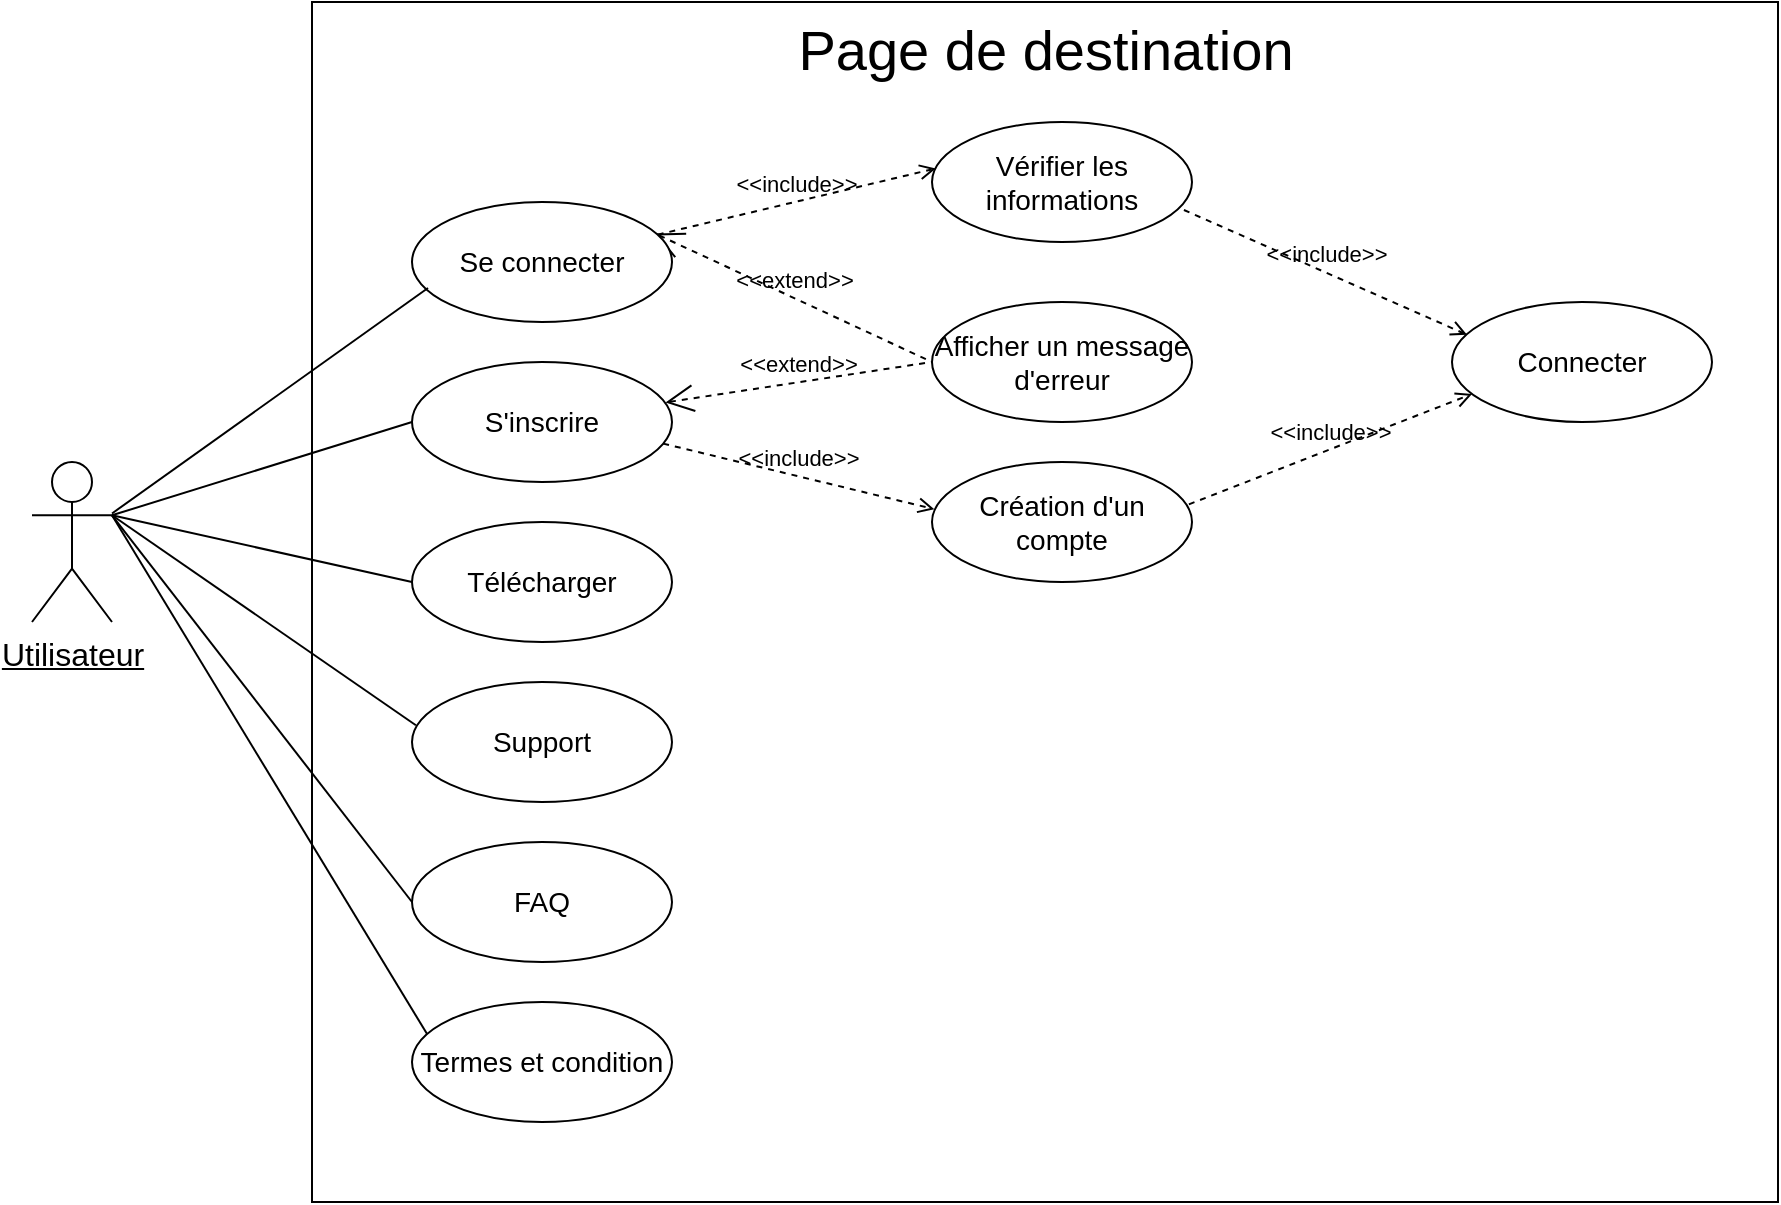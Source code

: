 <mxfile version="14.5.1" type="device" pages="4"><diagram id="nqJh2cpJXGe3XyxaUv_o" name="Landing page"><mxGraphModel dx="2880" dy="1486" grid="0" gridSize="10" guides="1" tooltips="1" connect="1" arrows="1" fold="1" page="0" pageScale="1" pageWidth="827" pageHeight="1169" math="0" shadow="0"><root><mxCell id="KXzxupJOzVm8gbjvEnPW-0"/><mxCell id="KXzxupJOzVm8gbjvEnPW-1" parent="KXzxupJOzVm8gbjvEnPW-0"/><mxCell id="O92QhrTfF8IXVYfGd_5D-0" value="" style="whiteSpace=wrap;html=1;" vertex="1" parent="KXzxupJOzVm8gbjvEnPW-1"><mxGeometry x="150" y="50" width="733" height="600" as="geometry"/></mxCell><mxCell id="O92QhrTfF8IXVYfGd_5D-1" value="&lt;font style=&quot;font-size: 28px&quot;&gt;Page de destination&lt;/font&gt;" style="text;html=1;strokeColor=none;fillColor=none;align=center;verticalAlign=middle;whiteSpace=wrap;rounded=0;" vertex="1" parent="KXzxupJOzVm8gbjvEnPW-1"><mxGeometry x="391.5" y="64" width="250" height="20" as="geometry"/></mxCell><mxCell id="O92QhrTfF8IXVYfGd_5D-2" value="&lt;u style=&quot;font-size: 16px;&quot;&gt;Utilisateur&lt;/u&gt;" style="shape=umlActor;verticalLabelPosition=bottom;verticalAlign=top;html=1;outlineConnect=0;fontSize=16;" vertex="1" parent="KXzxupJOzVm8gbjvEnPW-1"><mxGeometry x="10" y="280" width="40" height="80" as="geometry"/></mxCell><mxCell id="O92QhrTfF8IXVYfGd_5D-3" value="" style="endArrow=none;html=1;entryX=0;entryY=0.5;entryDx=0;entryDy=0;exitX=1;exitY=0.333;exitDx=0;exitDy=0;exitPerimeter=0;" edge="1" parent="KXzxupJOzVm8gbjvEnPW-1" source="O92QhrTfF8IXVYfGd_5D-2" target="O92QhrTfF8IXVYfGd_5D-9"><mxGeometry width="50" height="50" relative="1" as="geometry"><mxPoint x="50" y="310" as="sourcePoint"/><mxPoint x="210" y="300" as="targetPoint"/></mxGeometry></mxCell><mxCell id="O92QhrTfF8IXVYfGd_5D-4" value="&amp;lt;&amp;lt;extend&amp;gt;&amp;gt;" style="edgeStyle=none;html=1;startArrow=open;endArrow=none;startSize=12;verticalAlign=bottom;dashed=1;labelBackgroundColor=none;entryX=0;entryY=0.5;entryDx=0;entryDy=0;exitX=0.935;exitY=0.263;exitDx=0;exitDy=0;exitPerimeter=0;" edge="1" parent="KXzxupJOzVm8gbjvEnPW-1" source="O92QhrTfF8IXVYfGd_5D-8" target="O92QhrTfF8IXVYfGd_5D-11"><mxGeometry width="160" relative="1" as="geometry"><mxPoint x="319" y="193" as="sourcePoint"/><mxPoint x="425" y="155" as="targetPoint"/></mxGeometry></mxCell><mxCell id="O92QhrTfF8IXVYfGd_5D-5" value="&amp;lt;&amp;lt;include&amp;gt;&amp;gt;" style="edgeStyle=none;html=1;endArrow=open;verticalAlign=bottom;dashed=1;labelBackgroundColor=none;entryX=0.015;entryY=0.387;entryDx=0;entryDy=0;entryPerimeter=0;" edge="1" parent="KXzxupJOzVm8gbjvEnPW-1" source="O92QhrTfF8IXVYfGd_5D-8" target="O92QhrTfF8IXVYfGd_5D-12"><mxGeometry width="160" relative="1" as="geometry"><mxPoint x="327.894" y="217.879" as="sourcePoint"/><mxPoint x="439.44" y="233.8" as="targetPoint"/></mxGeometry></mxCell><mxCell id="O92QhrTfF8IXVYfGd_5D-6" value="&amp;lt;&amp;lt;include&amp;gt;&amp;gt;" style="edgeStyle=none;html=1;endArrow=open;verticalAlign=bottom;dashed=1;labelBackgroundColor=none;entryX=0.009;entryY=0.393;entryDx=0;entryDy=0;exitX=0.966;exitY=0.68;exitDx=0;exitDy=0;exitPerimeter=0;entryPerimeter=0;" edge="1" parent="KXzxupJOzVm8gbjvEnPW-1" source="O92QhrTfF8IXVYfGd_5D-9" target="O92QhrTfF8IXVYfGd_5D-10"><mxGeometry width="160" relative="1" as="geometry"><mxPoint x="329" y="295" as="sourcePoint"/><mxPoint x="452.574" y="241.213" as="targetPoint"/></mxGeometry></mxCell><mxCell id="O92QhrTfF8IXVYfGd_5D-7" value="&amp;lt;&amp;lt;extend&amp;gt;&amp;gt;" style="edgeStyle=none;html=1;startArrow=open;endArrow=none;startSize=12;verticalAlign=bottom;dashed=1;labelBackgroundColor=none;exitX=0.975;exitY=0.337;exitDx=0;exitDy=0;exitPerimeter=0;" edge="1" parent="KXzxupJOzVm8gbjvEnPW-1" source="O92QhrTfF8IXVYfGd_5D-9"><mxGeometry width="160" relative="1" as="geometry"><mxPoint x="325.481" y="311.422" as="sourcePoint"/><mxPoint x="460" y="230" as="targetPoint"/></mxGeometry></mxCell><mxCell id="O92QhrTfF8IXVYfGd_5D-8" value="Se connecter" style="ellipse;whiteSpace=wrap;html=1;fontSize=14;" vertex="1" parent="KXzxupJOzVm8gbjvEnPW-1"><mxGeometry x="200" y="150" width="130" height="60" as="geometry"/></mxCell><mxCell id="O92QhrTfF8IXVYfGd_5D-9" value="S'inscrire" style="ellipse;whiteSpace=wrap;html=1;fontSize=14;" vertex="1" parent="KXzxupJOzVm8gbjvEnPW-1"><mxGeometry x="200" y="230" width="130" height="60" as="geometry"/></mxCell><mxCell id="O92QhrTfF8IXVYfGd_5D-10" value="Création d'un compte" style="ellipse;whiteSpace=wrap;html=1;fontSize=14;" vertex="1" parent="KXzxupJOzVm8gbjvEnPW-1"><mxGeometry x="460" y="280" width="130" height="60" as="geometry"/></mxCell><mxCell id="O92QhrTfF8IXVYfGd_5D-11" value="Afficher un message d'erreur" style="ellipse;whiteSpace=wrap;html=1;fontSize=14;" vertex="1" parent="KXzxupJOzVm8gbjvEnPW-1"><mxGeometry x="460" y="200" width="130" height="60" as="geometry"/></mxCell><mxCell id="O92QhrTfF8IXVYfGd_5D-12" value="Vérifier les informations" style="ellipse;whiteSpace=wrap;html=1;fontSize=14;" vertex="1" parent="KXzxupJOzVm8gbjvEnPW-1"><mxGeometry x="460" y="110" width="130" height="60" as="geometry"/></mxCell><mxCell id="O92QhrTfF8IXVYfGd_5D-13" value="Télécharger" style="ellipse;whiteSpace=wrap;html=1;fontSize=14;" vertex="1" parent="KXzxupJOzVm8gbjvEnPW-1"><mxGeometry x="200" y="310" width="130" height="60" as="geometry"/></mxCell><mxCell id="O92QhrTfF8IXVYfGd_5D-14" value="Support" style="ellipse;whiteSpace=wrap;html=1;fontSize=14;" vertex="1" parent="KXzxupJOzVm8gbjvEnPW-1"><mxGeometry x="200" y="390" width="130" height="60" as="geometry"/></mxCell><mxCell id="O92QhrTfF8IXVYfGd_5D-15" value="" style="endArrow=none;html=1;" edge="1" parent="KXzxupJOzVm8gbjvEnPW-1" source="O92QhrTfF8IXVYfGd_5D-2"><mxGeometry width="50" height="50" relative="1" as="geometry"><mxPoint x="150" y="240" as="sourcePoint"/><mxPoint x="208" y="193" as="targetPoint"/></mxGeometry></mxCell><mxCell id="O92QhrTfF8IXVYfGd_5D-16" value="FAQ" style="ellipse;whiteSpace=wrap;html=1;fontSize=14;" vertex="1" parent="KXzxupJOzVm8gbjvEnPW-1"><mxGeometry x="200" y="470" width="130" height="60" as="geometry"/></mxCell><mxCell id="O92QhrTfF8IXVYfGd_5D-17" value="Termes et condition" style="ellipse;whiteSpace=wrap;html=1;fontSize=14;" vertex="1" parent="KXzxupJOzVm8gbjvEnPW-1"><mxGeometry x="200" y="550" width="130" height="60" as="geometry"/></mxCell><mxCell id="O92QhrTfF8IXVYfGd_5D-18" value="" style="endArrow=none;html=1;entryX=0;entryY=0.5;entryDx=0;entryDy=0;exitX=1;exitY=0.333;exitDx=0;exitDy=0;exitPerimeter=0;" edge="1" parent="KXzxupJOzVm8gbjvEnPW-1" source="O92QhrTfF8IXVYfGd_5D-2" target="O92QhrTfF8IXVYfGd_5D-13"><mxGeometry width="50" height="50" relative="1" as="geometry"><mxPoint x="80" y="330" as="sourcePoint"/><mxPoint x="130" y="290" as="targetPoint"/></mxGeometry></mxCell><mxCell id="O92QhrTfF8IXVYfGd_5D-19" value="" style="endArrow=none;html=1;entryX=0.015;entryY=0.36;entryDx=0;entryDy=0;entryPerimeter=0;exitX=1;exitY=0.333;exitDx=0;exitDy=0;exitPerimeter=0;" edge="1" parent="KXzxupJOzVm8gbjvEnPW-1" source="O92QhrTfF8IXVYfGd_5D-2" target="O92QhrTfF8IXVYfGd_5D-14"><mxGeometry width="50" height="50" relative="1" as="geometry"><mxPoint x="60" y="310" as="sourcePoint"/><mxPoint x="140" y="330" as="targetPoint"/></mxGeometry></mxCell><mxCell id="O92QhrTfF8IXVYfGd_5D-20" value="" style="endArrow=none;html=1;entryX=0;entryY=0.5;entryDx=0;entryDy=0;exitX=1;exitY=0.333;exitDx=0;exitDy=0;exitPerimeter=0;" edge="1" parent="KXzxupJOzVm8gbjvEnPW-1" source="O92QhrTfF8IXVYfGd_5D-2" target="O92QhrTfF8IXVYfGd_5D-16"><mxGeometry width="50" height="50" relative="1" as="geometry"><mxPoint x="80" y="430" as="sourcePoint"/><mxPoint x="130" y="380" as="targetPoint"/></mxGeometry></mxCell><mxCell id="O92QhrTfF8IXVYfGd_5D-21" value="" style="endArrow=none;html=1;exitX=0.058;exitY=0.267;exitDx=0;exitDy=0;exitPerimeter=0;entryX=1;entryY=0.333;entryDx=0;entryDy=0;entryPerimeter=0;" edge="1" parent="KXzxupJOzVm8gbjvEnPW-1" source="O92QhrTfF8IXVYfGd_5D-17" target="O92QhrTfF8IXVYfGd_5D-2"><mxGeometry width="50" height="50" relative="1" as="geometry"><mxPoint x="50" y="440" as="sourcePoint"/><mxPoint x="50" y="310" as="targetPoint"/></mxGeometry></mxCell><mxCell id="O92QhrTfF8IXVYfGd_5D-24" value="Connecter" style="ellipse;whiteSpace=wrap;html=1;fontSize=14;" vertex="1" parent="KXzxupJOzVm8gbjvEnPW-1"><mxGeometry x="720" y="200" width="130" height="60" as="geometry"/></mxCell><mxCell id="O92QhrTfF8IXVYfGd_5D-25" value="&amp;lt;&amp;lt;include&amp;gt;&amp;gt;" style="edgeStyle=none;html=1;endArrow=open;verticalAlign=bottom;dashed=1;labelBackgroundColor=none;entryX=0.058;entryY=0.273;entryDx=0;entryDy=0;entryPerimeter=0;exitX=0.969;exitY=0.733;exitDx=0;exitDy=0;exitPerimeter=0;" edge="1" parent="KXzxupJOzVm8gbjvEnPW-1" source="O92QhrTfF8IXVYfGd_5D-12" target="O92QhrTfF8IXVYfGd_5D-24"><mxGeometry width="160" relative="1" as="geometry"><mxPoint x="580" y="150" as="sourcePoint"/><mxPoint x="740" y="150" as="targetPoint"/></mxGeometry></mxCell><mxCell id="O92QhrTfF8IXVYfGd_5D-26" value="&amp;lt;&amp;lt;include&amp;gt;&amp;gt;" style="edgeStyle=none;html=1;endArrow=open;verticalAlign=bottom;dashed=1;labelBackgroundColor=none;entryX=0.077;entryY=0.767;entryDx=0;entryDy=0;entryPerimeter=0;exitX=0.988;exitY=0.353;exitDx=0;exitDy=0;exitPerimeter=0;" edge="1" parent="KXzxupJOzVm8gbjvEnPW-1" source="O92QhrTfF8IXVYfGd_5D-10" target="O92QhrTfF8IXVYfGd_5D-24"><mxGeometry width="160" relative="1" as="geometry"><mxPoint x="590" y="300" as="sourcePoint"/><mxPoint x="750" y="300" as="targetPoint"/></mxGeometry></mxCell></root></mxGraphModel></diagram><diagram id="KTdH3va8ZyqGEfhadLLT" name="Web App"><mxGraphModel dx="3047" dy="867" grid="0" gridSize="10" guides="1" tooltips="1" connect="1" arrows="1" fold="1" page="0" pageScale="1" pageWidth="827" pageHeight="1169" math="0" shadow="0"><root><mxCell id="0"/><mxCell id="1" parent="0"/><mxCell id="lPgDKfAGevNvLrYocdwT-1" value="" style="whiteSpace=wrap;" parent="1" vertex="1"><mxGeometry x="-1271" y="37" width="688" height="618" as="geometry"/></mxCell><mxCell id="lPgDKfAGevNvLrYocdwT-2" value="&lt;font style=&quot;font-size: 28px&quot;&gt;Orticle Web App&lt;/font&gt;" style="text;html=1;strokeColor=none;fillColor=none;align=center;verticalAlign=middle;whiteSpace=wrap;rounded=0;" parent="1" vertex="1"><mxGeometry x="-1034" y="57" width="224" height="20" as="geometry"/></mxCell><mxCell id="lPgDKfAGevNvLrYocdwT-3" value="&lt;u&gt;&lt;font style=&quot;font-size: 14px&quot;&gt;Utilisateur&lt;/font&gt;&lt;/u&gt;" style="shape=umlActor;verticalLabelPosition=bottom;verticalAlign=top;html=1;outlineConnect=0;" parent="1" vertex="1"><mxGeometry x="-1404" y="274" width="40" height="80" as="geometry"/></mxCell><mxCell id="lPgDKfAGevNvLrYocdwT-25" value="Se Connecter" style="ellipse;whiteSpace=wrap;html=1;fontSize=16;" parent="1" vertex="1"><mxGeometry x="-773" y="300" width="130" height="60" as="geometry"/></mxCell><mxCell id="lPgDKfAGevNvLrYocdwT-26" value="&amp;lt;&amp;lt;include&amp;gt;&amp;gt;" style="edgeStyle=none;html=1;endArrow=open;verticalAlign=bottom;dashed=1;labelBackgroundColor=none;entryX=0.062;entryY=0.279;entryDx=0;entryDy=0;entryPerimeter=0;exitX=1;exitY=0.5;exitDx=0;exitDy=0;" parent="1" source="lPgDKfAGevNvLrYocdwT-28" target="lPgDKfAGevNvLrYocdwT-25" edge="1"><mxGeometry width="160" relative="1" as="geometry"><mxPoint x="-1025.03" y="148.98" as="sourcePoint"/><mxPoint x="-871" y="145" as="targetPoint"/></mxGeometry></mxCell><mxCell id="lPgDKfAGevNvLrYocdwT-27" value="&amp;lt;&amp;lt;include&amp;gt;&amp;gt;" style="edgeStyle=none;html=1;endArrow=open;verticalAlign=bottom;dashed=1;labelBackgroundColor=none;exitX=1;exitY=0.5;exitDx=0;exitDy=0;entryX=0.019;entryY=0.372;entryDx=0;entryDy=0;entryPerimeter=0;" parent="1" source="lPgDKfAGevNvLrYocdwT-30" target="lPgDKfAGevNvLrYocdwT-25" edge="1"><mxGeometry width="160" relative="1" as="geometry"><mxPoint x="-1022.56" y="296.18" as="sourcePoint"/><mxPoint x="-776" y="324" as="targetPoint"/></mxGeometry></mxCell><mxCell id="lPgDKfAGevNvLrYocdwT-28" value="Explorer" style="ellipse;whiteSpace=wrap;html=1;" parent="1" vertex="1"><mxGeometry x="-1154" y="115" width="130" height="60" as="geometry"/></mxCell><mxCell id="lPgDKfAGevNvLrYocdwT-29" value="Articles" style="ellipse;whiteSpace=wrap;html=1;fontSize=16;" parent="1" vertex="1"><mxGeometry x="-1154" y="300" width="130" height="60" as="geometry"/></mxCell><mxCell id="lPgDKfAGevNvLrYocdwT-30" value="Orticles" style="ellipse;whiteSpace=wrap;html=1;fontSize=16;" parent="1" vertex="1"><mxGeometry x="-1154" y="210" width="130" height="60" as="geometry"/></mxCell><mxCell id="lPgDKfAGevNvLrYocdwT-34" value="Compte" style="ellipse;whiteSpace=wrap;html=1;fontSize=16;" parent="1" vertex="1"><mxGeometry x="-1154" y="567" width="130" height="60" as="geometry"/></mxCell><mxCell id="lPgDKfAGevNvLrYocdwT-39" value="&amp;lt;&amp;lt;include&amp;gt;&amp;gt;" style="edgeStyle=none;html=1;endArrow=open;verticalAlign=bottom;dashed=1;labelBackgroundColor=none;exitX=1;exitY=0.5;exitDx=0;exitDy=0;" parent="1" source="lPgDKfAGevNvLrYocdwT-29" edge="1"><mxGeometry width="160" relative="1" as="geometry"><mxPoint x="-1014" y="250" as="sourcePoint"/><mxPoint x="-771" y="330" as="targetPoint"/></mxGeometry></mxCell><mxCell id="lPgDKfAGevNvLrYocdwT-40" value="&amp;lt;&amp;lt;include&amp;gt;&amp;gt;" style="edgeStyle=none;html=1;endArrow=open;verticalAlign=bottom;dashed=1;labelBackgroundColor=none;entryX=0.05;entryY=0.732;entryDx=0;entryDy=0;exitX=0.997;exitY=0.369;exitDx=0;exitDy=0;exitPerimeter=0;entryPerimeter=0;" parent="1" source="lPgDKfAGevNvLrYocdwT-42" target="lPgDKfAGevNvLrYocdwT-25" edge="1"><mxGeometry width="160" relative="1" as="geometry"><mxPoint x="-757" y="565" as="sourcePoint"/><mxPoint x="-613.99" y="566.02" as="targetPoint"/></mxGeometry></mxCell><mxCell id="lPgDKfAGevNvLrYocdwT-41" value="Chercher" style="ellipse;whiteSpace=wrap;html=1;fontSize=16;" parent="1" vertex="1"><mxGeometry x="-1154" y="393" width="130" height="60" as="geometry"/></mxCell><mxCell id="lPgDKfAGevNvLrYocdwT-42" value="Catégories" style="ellipse;whiteSpace=wrap;html=1;fontSize=16;" parent="1" vertex="1"><mxGeometry x="-1154" y="478" width="130" height="60" as="geometry"/></mxCell><mxCell id="lPgDKfAGevNvLrYocdwT-43" value="&amp;lt;&amp;lt;include&amp;gt;&amp;gt;" style="edgeStyle=none;html=1;endArrow=open;verticalAlign=bottom;dashed=1;labelBackgroundColor=none;entryX=0.103;entryY=0.839;entryDx=0;entryDy=0;entryPerimeter=0;exitX=1;exitY=0.5;exitDx=0;exitDy=0;" parent="1" source="lPgDKfAGevNvLrYocdwT-34" target="lPgDKfAGevNvLrYocdwT-25" edge="1"><mxGeometry width="160" relative="1" as="geometry"><mxPoint x="-747" y="575" as="sourcePoint"/><mxPoint x="-768" y="365" as="targetPoint"/></mxGeometry></mxCell><mxCell id="lPgDKfAGevNvLrYocdwT-45" value="&amp;lt;&amp;lt;include&amp;gt;&amp;gt;" style="edgeStyle=none;html=1;endArrow=open;verticalAlign=bottom;dashed=1;labelBackgroundColor=none;exitX=1;exitY=0.5;exitDx=0;exitDy=0;entryX=0.017;entryY=0.621;entryDx=0;entryDy=0;entryPerimeter=0;" parent="1" source="lPgDKfAGevNvLrYocdwT-41" target="lPgDKfAGevNvLrYocdwT-25" edge="1"><mxGeometry width="160" relative="1" as="geometry"><mxPoint x="-1012.01" y="403" as="sourcePoint"/><mxPoint x="-777" y="334" as="targetPoint"/><Array as="points"><mxPoint x="-824" y="357"/></Array></mxGeometry></mxCell><mxCell id="lPgDKfAGevNvLrYocdwT-47" value="" style="endArrow=none;html=1;entryX=0;entryY=0.5;entryDx=0;entryDy=0;exitX=1;exitY=0.333;exitDx=0;exitDy=0;exitPerimeter=0;" parent="1" source="lPgDKfAGevNvLrYocdwT-3" target="lPgDKfAGevNvLrYocdwT-28" edge="1"><mxGeometry width="50" height="50" relative="1" as="geometry"><mxPoint x="-1137" y="259" as="sourcePoint"/><mxPoint x="-1087" y="209" as="targetPoint"/></mxGeometry></mxCell><mxCell id="lPgDKfAGevNvLrYocdwT-52" value="" style="endArrow=none;html=1;exitX=1;exitY=0.333;exitDx=0;exitDy=0;exitPerimeter=0;entryX=-0.001;entryY=0.651;entryDx=0;entryDy=0;entryPerimeter=0;" parent="1" source="lPgDKfAGevNvLrYocdwT-3" target="lPgDKfAGevNvLrYocdwT-30" edge="1"><mxGeometry width="50" height="50" relative="1" as="geometry"><mxPoint x="-862" y="362" as="sourcePoint"/><mxPoint x="-812" y="312" as="targetPoint"/></mxGeometry></mxCell><mxCell id="lPgDKfAGevNvLrYocdwT-53" value="" style="endArrow=none;html=1;entryX=0;entryY=0.5;entryDx=0;entryDy=0;" parent="1" target="lPgDKfAGevNvLrYocdwT-29" edge="1"><mxGeometry width="50" height="50" relative="1" as="geometry"><mxPoint x="-1360" y="300" as="sourcePoint"/><mxPoint x="-812" y="312" as="targetPoint"/></mxGeometry></mxCell><mxCell id="lPgDKfAGevNvLrYocdwT-54" value="" style="endArrow=none;html=1;entryX=0;entryY=0.5;entryDx=0;entryDy=0;exitX=1;exitY=0.333;exitDx=0;exitDy=0;exitPerimeter=0;" parent="1" source="lPgDKfAGevNvLrYocdwT-3" target="lPgDKfAGevNvLrYocdwT-41" edge="1"><mxGeometry width="50" height="50" relative="1" as="geometry"><mxPoint x="-1359" y="301" as="sourcePoint"/><mxPoint x="-812" y="312" as="targetPoint"/></mxGeometry></mxCell><mxCell id="lPgDKfAGevNvLrYocdwT-55" value="" style="endArrow=none;html=1;entryX=0.02;entryY=0.357;entryDx=0;entryDy=0;entryPerimeter=0;" parent="1" target="lPgDKfAGevNvLrYocdwT-42" edge="1"><mxGeometry width="50" height="50" relative="1" as="geometry"><mxPoint x="-1363" y="302" as="sourcePoint"/><mxPoint x="-812" y="312" as="targetPoint"/></mxGeometry></mxCell><mxCell id="lPgDKfAGevNvLrYocdwT-56" value="" style="endArrow=none;html=1;entryX=0;entryY=0.5;entryDx=0;entryDy=0;exitX=1;exitY=0.333;exitDx=0;exitDy=0;exitPerimeter=0;" parent="1" source="lPgDKfAGevNvLrYocdwT-3" target="lPgDKfAGevNvLrYocdwT-34" edge="1"><mxGeometry width="50" height="50" relative="1" as="geometry"><mxPoint x="-1360" y="301" as="sourcePoint"/><mxPoint x="-812" y="312" as="targetPoint"/></mxGeometry></mxCell><mxCell id="lPgDKfAGevNvLrYocdwT-57" value="Explorer" style="ellipse;whiteSpace=wrap;html=1;fontSize=16;" parent="1" vertex="1"><mxGeometry x="-1154" y="115" width="130" height="60" as="geometry"/></mxCell></root></mxGraphModel></diagram><diagram id="DKEzesSIahrF2cb7g1Ut" name="Gestion Orticle"><mxGraphModel dx="3047" dy="3267" grid="0" gridSize="10" guides="1" tooltips="1" connect="1" arrows="1" fold="1" page="0" pageScale="1" pageWidth="827" pageHeight="1169" background="#ffffff" math="0" shadow="1"><root><mxCell id="7h-mc7vpnuDA68VKAPnG-0"/><mxCell id="7h-mc7vpnuDA68VKAPnG-1" parent="7h-mc7vpnuDA68VKAPnG-0"/><mxCell id="7h-mc7vpnuDA68VKAPnG-2" value="" style="whiteSpace=wrap;" parent="7h-mc7vpnuDA68VKAPnG-1" vertex="1"><mxGeometry x="-1271" y="37" width="688" height="618" as="geometry"/></mxCell><mxCell id="7h-mc7vpnuDA68VKAPnG-3" value="&lt;font style=&quot;font-size: 28px&quot;&gt;Orticle Web App&lt;/font&gt;" style="text;html=1;strokeColor=none;fillColor=none;align=center;verticalAlign=middle;whiteSpace=wrap;rounded=0;" parent="7h-mc7vpnuDA68VKAPnG-1" vertex="1"><mxGeometry x="-1034" y="57" width="224" height="20" as="geometry"/></mxCell><mxCell id="7h-mc7vpnuDA68VKAPnG-4" value="&lt;u&gt;&lt;font style=&quot;font-size: 14px&quot;&gt;Utilisateur&lt;/font&gt;&lt;/u&gt;" style="shape=umlActor;verticalLabelPosition=bottom;verticalAlign=top;html=1;outlineConnect=0;" parent="7h-mc7vpnuDA68VKAPnG-1" vertex="1"><mxGeometry x="-1404" y="274" width="40" height="80" as="geometry"/></mxCell><mxCell id="7h-mc7vpnuDA68VKAPnG-5" value="Se Connecter" style="ellipse;whiteSpace=wrap;html=1;fontSize=16;" parent="7h-mc7vpnuDA68VKAPnG-1" vertex="1"><mxGeometry x="-773" y="300" width="130" height="60" as="geometry"/></mxCell><mxCell id="7h-mc7vpnuDA68VKAPnG-6" value="&amp;lt;&amp;lt;include&amp;gt;&amp;gt;" style="edgeStyle=none;html=1;endArrow=open;verticalAlign=bottom;dashed=1;labelBackgroundColor=none;entryX=0.062;entryY=0.279;entryDx=0;entryDy=0;entryPerimeter=0;exitX=1;exitY=0.5;exitDx=0;exitDy=0;" parent="7h-mc7vpnuDA68VKAPnG-1" source="7h-mc7vpnuDA68VKAPnG-8" target="7h-mc7vpnuDA68VKAPnG-5" edge="1"><mxGeometry width="160" relative="1" as="geometry"><mxPoint x="-1025.03" y="148.98" as="sourcePoint"/><mxPoint x="-871" y="145" as="targetPoint"/></mxGeometry></mxCell><mxCell id="7h-mc7vpnuDA68VKAPnG-7" value="&amp;lt;&amp;lt;include&amp;gt;&amp;gt;" style="edgeStyle=none;html=1;endArrow=open;verticalAlign=bottom;dashed=1;labelBackgroundColor=none;exitX=1;exitY=0.5;exitDx=0;exitDy=0;entryX=0.019;entryY=0.372;entryDx=0;entryDy=0;entryPerimeter=0;" parent="7h-mc7vpnuDA68VKAPnG-1" source="7h-mc7vpnuDA68VKAPnG-10" target="7h-mc7vpnuDA68VKAPnG-5" edge="1"><mxGeometry width="160" relative="1" as="geometry"><mxPoint x="-1022.56" y="296.18" as="sourcePoint"/><mxPoint x="-776" y="324" as="targetPoint"/></mxGeometry></mxCell><mxCell id="7h-mc7vpnuDA68VKAPnG-8" value="Explorer" style="ellipse;whiteSpace=wrap;html=1;" parent="7h-mc7vpnuDA68VKAPnG-1" vertex="1"><mxGeometry x="-1154" y="115" width="130" height="60" as="geometry"/></mxCell><mxCell id="7h-mc7vpnuDA68VKAPnG-9" value="Articles" style="ellipse;whiteSpace=wrap;html=1;fontSize=16;" parent="7h-mc7vpnuDA68VKAPnG-1" vertex="1"><mxGeometry x="-1154" y="300" width="130" height="60" as="geometry"/></mxCell><mxCell id="7h-mc7vpnuDA68VKAPnG-10" value="Orticles" style="ellipse;whiteSpace=wrap;html=1;fontSize=16;" parent="7h-mc7vpnuDA68VKAPnG-1" vertex="1"><mxGeometry x="-1154" y="210" width="130" height="60" as="geometry"/></mxCell><mxCell id="7h-mc7vpnuDA68VKAPnG-11" value="Compte" style="ellipse;whiteSpace=wrap;html=1;fontSize=16;" parent="7h-mc7vpnuDA68VKAPnG-1" vertex="1"><mxGeometry x="-1154" y="567" width="130" height="60" as="geometry"/></mxCell><mxCell id="7h-mc7vpnuDA68VKAPnG-12" value="&amp;lt;&amp;lt;include&amp;gt;&amp;gt;" style="edgeStyle=none;html=1;endArrow=open;verticalAlign=bottom;dashed=1;labelBackgroundColor=none;exitX=1;exitY=0.5;exitDx=0;exitDy=0;" parent="7h-mc7vpnuDA68VKAPnG-1" source="7h-mc7vpnuDA68VKAPnG-9" edge="1"><mxGeometry width="160" relative="1" as="geometry"><mxPoint x="-1014" y="250" as="sourcePoint"/><mxPoint x="-771" y="330" as="targetPoint"/></mxGeometry></mxCell><mxCell id="7h-mc7vpnuDA68VKAPnG-13" value="&amp;lt;&amp;lt;include&amp;gt;&amp;gt;" style="edgeStyle=none;html=1;endArrow=open;verticalAlign=bottom;dashed=1;labelBackgroundColor=none;entryX=0.05;entryY=0.732;entryDx=0;entryDy=0;exitX=0.997;exitY=0.369;exitDx=0;exitDy=0;exitPerimeter=0;entryPerimeter=0;" parent="7h-mc7vpnuDA68VKAPnG-1" source="7h-mc7vpnuDA68VKAPnG-15" target="7h-mc7vpnuDA68VKAPnG-5" edge="1"><mxGeometry width="160" relative="1" as="geometry"><mxPoint x="-757" y="565" as="sourcePoint"/><mxPoint x="-613.99" y="566.02" as="targetPoint"/></mxGeometry></mxCell><mxCell id="7h-mc7vpnuDA68VKAPnG-14" value="Chercher" style="ellipse;whiteSpace=wrap;html=1;fontSize=16;" parent="7h-mc7vpnuDA68VKAPnG-1" vertex="1"><mxGeometry x="-1154" y="393" width="130" height="60" as="geometry"/></mxCell><mxCell id="7h-mc7vpnuDA68VKAPnG-15" value="Catégories" style="ellipse;whiteSpace=wrap;html=1;fontSize=16;" parent="7h-mc7vpnuDA68VKAPnG-1" vertex="1"><mxGeometry x="-1154" y="478" width="130" height="60" as="geometry"/></mxCell><mxCell id="7h-mc7vpnuDA68VKAPnG-16" value="&amp;lt;&amp;lt;include&amp;gt;&amp;gt;" style="edgeStyle=none;html=1;endArrow=open;verticalAlign=bottom;dashed=1;labelBackgroundColor=none;entryX=0.103;entryY=0.839;entryDx=0;entryDy=0;entryPerimeter=0;exitX=1;exitY=0.5;exitDx=0;exitDy=0;" parent="7h-mc7vpnuDA68VKAPnG-1" source="7h-mc7vpnuDA68VKAPnG-11" target="7h-mc7vpnuDA68VKAPnG-5" edge="1"><mxGeometry width="160" relative="1" as="geometry"><mxPoint x="-747" y="575" as="sourcePoint"/><mxPoint x="-768" y="365" as="targetPoint"/></mxGeometry></mxCell><mxCell id="7h-mc7vpnuDA68VKAPnG-17" value="&amp;lt;&amp;lt;include&amp;gt;&amp;gt;" style="edgeStyle=none;html=1;endArrow=open;verticalAlign=bottom;dashed=1;labelBackgroundColor=none;exitX=1;exitY=0.5;exitDx=0;exitDy=0;entryX=0.017;entryY=0.621;entryDx=0;entryDy=0;entryPerimeter=0;" parent="7h-mc7vpnuDA68VKAPnG-1" source="7h-mc7vpnuDA68VKAPnG-14" target="7h-mc7vpnuDA68VKAPnG-5" edge="1"><mxGeometry width="160" relative="1" as="geometry"><mxPoint x="-1012.01" y="403" as="sourcePoint"/><mxPoint x="-777" y="334" as="targetPoint"/><Array as="points"><mxPoint x="-824" y="357"/></Array></mxGeometry></mxCell><mxCell id="7h-mc7vpnuDA68VKAPnG-18" value="" style="endArrow=none;html=1;entryX=0;entryY=0.5;entryDx=0;entryDy=0;exitX=1;exitY=0.333;exitDx=0;exitDy=0;exitPerimeter=0;" parent="7h-mc7vpnuDA68VKAPnG-1" source="7h-mc7vpnuDA68VKAPnG-4" target="7h-mc7vpnuDA68VKAPnG-8" edge="1"><mxGeometry width="50" height="50" relative="1" as="geometry"><mxPoint x="-1137" y="259" as="sourcePoint"/><mxPoint x="-1087" y="209" as="targetPoint"/></mxGeometry></mxCell><mxCell id="7h-mc7vpnuDA68VKAPnG-19" value="" style="endArrow=none;html=1;exitX=1;exitY=0.333;exitDx=0;exitDy=0;exitPerimeter=0;entryX=-0.001;entryY=0.651;entryDx=0;entryDy=0;entryPerimeter=0;" parent="7h-mc7vpnuDA68VKAPnG-1" source="7h-mc7vpnuDA68VKAPnG-4" target="7h-mc7vpnuDA68VKAPnG-10" edge="1"><mxGeometry width="50" height="50" relative="1" as="geometry"><mxPoint x="-862" y="362" as="sourcePoint"/><mxPoint x="-812" y="312" as="targetPoint"/></mxGeometry></mxCell><mxCell id="7h-mc7vpnuDA68VKAPnG-20" value="" style="endArrow=none;html=1;entryX=0;entryY=0.5;entryDx=0;entryDy=0;" parent="7h-mc7vpnuDA68VKAPnG-1" target="7h-mc7vpnuDA68VKAPnG-9" edge="1"><mxGeometry width="50" height="50" relative="1" as="geometry"><mxPoint x="-1360" y="300" as="sourcePoint"/><mxPoint x="-812" y="312" as="targetPoint"/></mxGeometry></mxCell><mxCell id="7h-mc7vpnuDA68VKAPnG-21" value="" style="endArrow=none;html=1;entryX=0;entryY=0.5;entryDx=0;entryDy=0;exitX=1;exitY=0.333;exitDx=0;exitDy=0;exitPerimeter=0;" parent="7h-mc7vpnuDA68VKAPnG-1" source="7h-mc7vpnuDA68VKAPnG-4" target="7h-mc7vpnuDA68VKAPnG-14" edge="1"><mxGeometry width="50" height="50" relative="1" as="geometry"><mxPoint x="-1359" y="301" as="sourcePoint"/><mxPoint x="-812" y="312" as="targetPoint"/></mxGeometry></mxCell><mxCell id="7h-mc7vpnuDA68VKAPnG-22" value="" style="endArrow=none;html=1;entryX=0.02;entryY=0.357;entryDx=0;entryDy=0;entryPerimeter=0;" parent="7h-mc7vpnuDA68VKAPnG-1" target="7h-mc7vpnuDA68VKAPnG-15" edge="1"><mxGeometry width="50" height="50" relative="1" as="geometry"><mxPoint x="-1363" y="302" as="sourcePoint"/><mxPoint x="-812" y="312" as="targetPoint"/></mxGeometry></mxCell><mxCell id="7h-mc7vpnuDA68VKAPnG-23" value="" style="endArrow=none;html=1;entryX=0;entryY=0.5;entryDx=0;entryDy=0;exitX=1;exitY=0.333;exitDx=0;exitDy=0;exitPerimeter=0;" parent="7h-mc7vpnuDA68VKAPnG-1" source="7h-mc7vpnuDA68VKAPnG-4" target="7h-mc7vpnuDA68VKAPnG-11" edge="1"><mxGeometry width="50" height="50" relative="1" as="geometry"><mxPoint x="-1360" y="301" as="sourcePoint"/><mxPoint x="-812" y="312" as="targetPoint"/></mxGeometry></mxCell><mxCell id="7h-mc7vpnuDA68VKAPnG-24" value="Explorer" style="ellipse;whiteSpace=wrap;html=1;fontSize=16;" parent="7h-mc7vpnuDA68VKAPnG-1" vertex="1"><mxGeometry x="-1154" y="115" width="130" height="60" as="geometry"/></mxCell><mxCell id="7h-mc7vpnuDA68VKAPnG-25" value="" style="whiteSpace=wrap;" parent="7h-mc7vpnuDA68VKAPnG-1" vertex="1"><mxGeometry x="-1296" y="-2154" width="688" height="795" as="geometry"/></mxCell><mxCell id="7h-mc7vpnuDA68VKAPnG-26" value="&lt;font style=&quot;font-size: 28px&quot;&gt;Gestion Orticle&lt;/font&gt;" style="text;html=1;strokeColor=none;fillColor=none;align=center;verticalAlign=middle;whiteSpace=wrap;rounded=0;" parent="7h-mc7vpnuDA68VKAPnG-1" vertex="1"><mxGeometry x="-1088" y="-2141" width="310" height="20" as="geometry"/></mxCell><mxCell id="7h-mc7vpnuDA68VKAPnG-27" value="&lt;u&gt;&lt;font style=&quot;font-size: 14px&quot;&gt;Administrateur&lt;/font&gt;&lt;/u&gt;" style="shape=umlActor;verticalLabelPosition=bottom;verticalAlign=top;html=1;outlineConnect=0;" parent="7h-mc7vpnuDA68VKAPnG-1" vertex="1"><mxGeometry x="-1548" y="-1806" width="40" height="80" as="geometry"/></mxCell><mxCell id="7h-mc7vpnuDA68VKAPnG-28" value="Se Connecter" style="ellipse;whiteSpace=wrap;html=1;fontSize=16;" parent="7h-mc7vpnuDA68VKAPnG-1" vertex="1"><mxGeometry x="-773" y="-1786.5" width="130" height="60" as="geometry"/></mxCell><mxCell id="7h-mc7vpnuDA68VKAPnG-29" value="&amp;lt;&amp;lt;include&amp;gt;&amp;gt;" style="edgeStyle=none;html=1;endArrow=open;verticalAlign=bottom;dashed=1;labelBackgroundColor=none;exitX=1;exitY=0.5;exitDx=0;exitDy=0;entryX=0;entryY=0;entryDx=0;entryDy=0;" parent="7h-mc7vpnuDA68VKAPnG-1" source="7h-mc7vpnuDA68VKAPnG-31" target="7h-mc7vpnuDA68VKAPnG-28" edge="1"><mxGeometry width="160" relative="1" as="geometry"><mxPoint x="-1050.03" y="-2046.02" as="sourcePoint"/><mxPoint x="-772" y="-1885" as="targetPoint"/></mxGeometry></mxCell><mxCell id="7h-mc7vpnuDA68VKAPnG-30" value="&amp;lt;&amp;lt;include&amp;gt;&amp;gt;" style="edgeStyle=none;html=1;endArrow=open;verticalAlign=bottom;dashed=1;labelBackgroundColor=none;exitX=1;exitY=0.5;exitDx=0;exitDy=0;entryX=0.067;entryY=0.254;entryDx=0;entryDy=0;entryPerimeter=0;" parent="7h-mc7vpnuDA68VKAPnG-1" source="7h-mc7vpnuDA68VKAPnG-33" target="7h-mc7vpnuDA68VKAPnG-28" edge="1"><mxGeometry width="160" relative="1" as="geometry"><mxPoint x="-1047.56" y="-1898.82" as="sourcePoint"/><mxPoint x="-801" y="-1871" as="targetPoint"/></mxGeometry></mxCell><mxCell id="7h-mc7vpnuDA68VKAPnG-31" value="Explorer" style="ellipse;whiteSpace=wrap;html=1;" parent="7h-mc7vpnuDA68VKAPnG-1" vertex="1"><mxGeometry x="-1179" y="-2080" width="130" height="60" as="geometry"/></mxCell><mxCell id="7h-mc7vpnuDA68VKAPnG-32" value="Utilisateurs" style="ellipse;whiteSpace=wrap;html=1;fontSize=16;" parent="7h-mc7vpnuDA68VKAPnG-1" vertex="1"><mxGeometry x="-1179" y="-1895" width="130" height="60" as="geometry"/></mxCell><mxCell id="7h-mc7vpnuDA68VKAPnG-33" value="Compte" style="ellipse;whiteSpace=wrap;html=1;fontSize=16;" parent="7h-mc7vpnuDA68VKAPnG-1" vertex="1"><mxGeometry x="-1179" y="-1985" width="130" height="60" as="geometry"/></mxCell><mxCell id="7h-mc7vpnuDA68VKAPnG-34" value="Statistiques" style="ellipse;whiteSpace=wrap;html=1;fontSize=16;" parent="7h-mc7vpnuDA68VKAPnG-1" vertex="1"><mxGeometry x="-1179" y="-1628" width="130" height="60" as="geometry"/></mxCell><mxCell id="7h-mc7vpnuDA68VKAPnG-35" value="&amp;lt;&amp;lt;include&amp;gt;&amp;gt;" style="edgeStyle=none;html=1;endArrow=open;verticalAlign=bottom;dashed=1;labelBackgroundColor=none;exitX=1;exitY=0.5;exitDx=0;exitDy=0;entryX=0.023;entryY=0.406;entryDx=0;entryDy=0;entryPerimeter=0;" parent="7h-mc7vpnuDA68VKAPnG-1" source="7h-mc7vpnuDA68VKAPnG-32" target="7h-mc7vpnuDA68VKAPnG-28" edge="1"><mxGeometry width="160" relative="1" as="geometry"><mxPoint x="-1039" y="-1945" as="sourcePoint"/><mxPoint x="-796.0" y="-1865" as="targetPoint"/></mxGeometry></mxCell><mxCell id="7h-mc7vpnuDA68VKAPnG-36" value="&amp;lt;&amp;lt;include&amp;gt;&amp;gt;" style="edgeStyle=none;html=1;endArrow=open;verticalAlign=bottom;dashed=1;labelBackgroundColor=none;entryX=0.05;entryY=0.732;entryDx=0;entryDy=0;exitX=0.997;exitY=0.369;exitDx=0;exitDy=0;exitPerimeter=0;entryPerimeter=0;" parent="7h-mc7vpnuDA68VKAPnG-1" source="7h-mc7vpnuDA68VKAPnG-38" target="7h-mc7vpnuDA68VKAPnG-28" edge="1"><mxGeometry width="160" relative="1" as="geometry"><mxPoint x="-782" y="-1630" as="sourcePoint"/><mxPoint x="-638.99" y="-1628.98" as="targetPoint"/></mxGeometry></mxCell><mxCell id="7h-mc7vpnuDA68VKAPnG-37" value="Articles" style="ellipse;whiteSpace=wrap;html=1;fontSize=16;" parent="7h-mc7vpnuDA68VKAPnG-1" vertex="1"><mxGeometry x="-1179" y="-1802" width="130" height="60" as="geometry"/></mxCell><mxCell id="7h-mc7vpnuDA68VKAPnG-38" value="Orticles" style="ellipse;whiteSpace=wrap;html=1;fontSize=16;" parent="7h-mc7vpnuDA68VKAPnG-1" vertex="1"><mxGeometry x="-1179" y="-1717" width="130" height="60" as="geometry"/></mxCell><mxCell id="7h-mc7vpnuDA68VKAPnG-39" value="&amp;lt;&amp;lt;include&amp;gt;&amp;gt;" style="edgeStyle=none;html=1;endArrow=open;verticalAlign=bottom;dashed=1;labelBackgroundColor=none;entryX=0.103;entryY=0.839;entryDx=0;entryDy=0;entryPerimeter=0;exitX=1;exitY=0.5;exitDx=0;exitDy=0;" parent="7h-mc7vpnuDA68VKAPnG-1" source="7h-mc7vpnuDA68VKAPnG-34" target="7h-mc7vpnuDA68VKAPnG-28" edge="1"><mxGeometry width="160" relative="1" as="geometry"><mxPoint x="-772" y="-1620" as="sourcePoint"/><mxPoint x="-793" y="-1830" as="targetPoint"/></mxGeometry></mxCell><mxCell id="7h-mc7vpnuDA68VKAPnG-41" value="" style="endArrow=none;html=1;entryX=0;entryY=0.5;entryDx=0;entryDy=0;exitX=1;exitY=0.333;exitDx=0;exitDy=0;exitPerimeter=0;" parent="7h-mc7vpnuDA68VKAPnG-1" source="7h-mc7vpnuDA68VKAPnG-27" target="7h-mc7vpnuDA68VKAPnG-31" edge="1"><mxGeometry width="50" height="50" relative="1" as="geometry"><mxPoint x="-1162" y="-1936" as="sourcePoint"/><mxPoint x="-1112" y="-1986" as="targetPoint"/></mxGeometry></mxCell><mxCell id="7h-mc7vpnuDA68VKAPnG-42" value="" style="endArrow=none;html=1;exitX=1;exitY=0.333;exitDx=0;exitDy=0;exitPerimeter=0;entryX=-0.001;entryY=0.651;entryDx=0;entryDy=0;entryPerimeter=0;" parent="7h-mc7vpnuDA68VKAPnG-1" source="7h-mc7vpnuDA68VKAPnG-27" target="7h-mc7vpnuDA68VKAPnG-33" edge="1"><mxGeometry width="50" height="50" relative="1" as="geometry"><mxPoint x="-887" y="-1833" as="sourcePoint"/><mxPoint x="-837" y="-1883" as="targetPoint"/></mxGeometry></mxCell><mxCell id="7h-mc7vpnuDA68VKAPnG-43" value="" style="endArrow=none;html=1;entryX=0;entryY=0.5;entryDx=0;entryDy=0;exitX=1;exitY=0.333;exitDx=0;exitDy=0;exitPerimeter=0;" parent="7h-mc7vpnuDA68VKAPnG-1" source="7h-mc7vpnuDA68VKAPnG-27" target="7h-mc7vpnuDA68VKAPnG-32" edge="1"><mxGeometry width="50" height="50" relative="1" as="geometry"><mxPoint x="-1502" y="-1782" as="sourcePoint"/><mxPoint x="-837" y="-1883" as="targetPoint"/></mxGeometry></mxCell><mxCell id="7h-mc7vpnuDA68VKAPnG-44" value="" style="endArrow=none;html=1;entryX=0;entryY=0.5;entryDx=0;entryDy=0;exitX=1;exitY=0.333;exitDx=0;exitDy=0;exitPerimeter=0;" parent="7h-mc7vpnuDA68VKAPnG-1" source="7h-mc7vpnuDA68VKAPnG-27" target="7h-mc7vpnuDA68VKAPnG-37" edge="1"><mxGeometry width="50" height="50" relative="1" as="geometry"><mxPoint x="-1384" y="-1894" as="sourcePoint"/><mxPoint x="-837" y="-1883" as="targetPoint"/></mxGeometry></mxCell><mxCell id="7h-mc7vpnuDA68VKAPnG-45" value="" style="endArrow=none;html=1;entryX=0.02;entryY=0.357;entryDx=0;entryDy=0;entryPerimeter=0;" parent="7h-mc7vpnuDA68VKAPnG-1" target="7h-mc7vpnuDA68VKAPnG-38" edge="1"><mxGeometry width="50" height="50" relative="1" as="geometry"><mxPoint x="-1508" y="-1778" as="sourcePoint"/><mxPoint x="-837" y="-1883" as="targetPoint"/></mxGeometry></mxCell><mxCell id="7h-mc7vpnuDA68VKAPnG-46" value="" style="endArrow=none;html=1;entryX=0;entryY=0.5;entryDx=0;entryDy=0;exitX=1;exitY=0.333;exitDx=0;exitDy=0;exitPerimeter=0;" parent="7h-mc7vpnuDA68VKAPnG-1" source="7h-mc7vpnuDA68VKAPnG-27" target="7h-mc7vpnuDA68VKAPnG-34" edge="1"><mxGeometry width="50" height="50" relative="1" as="geometry"><mxPoint x="-1385" y="-1894" as="sourcePoint"/><mxPoint x="-837" y="-1883" as="targetPoint"/></mxGeometry></mxCell><mxCell id="7h-mc7vpnuDA68VKAPnG-47" value="Accueil" style="ellipse;whiteSpace=wrap;html=1;fontSize=16;" parent="7h-mc7vpnuDA68VKAPnG-1" vertex="1"><mxGeometry x="-1179" y="-2080" width="130" height="60" as="geometry"/></mxCell><mxCell id="7h-mc7vpnuDA68VKAPnG-51" value="Support" style="ellipse;whiteSpace=wrap;html=1;fontSize=16;" parent="7h-mc7vpnuDA68VKAPnG-1" vertex="1"><mxGeometry x="-1177" y="-1539" width="130" height="60" as="geometry"/></mxCell><mxCell id="7h-mc7vpnuDA68VKAPnG-52" value="Signal" style="ellipse;whiteSpace=wrap;html=1;fontSize=16;" parent="7h-mc7vpnuDA68VKAPnG-1" vertex="1"><mxGeometry x="-1179" y="-1449" width="130" height="60" as="geometry"/></mxCell><mxCell id="7h-mc7vpnuDA68VKAPnG-53" value="" style="endArrow=none;html=1;" parent="7h-mc7vpnuDA68VKAPnG-1" edge="1"><mxGeometry width="50" height="50" relative="1" as="geometry"><mxPoint x="-1508" y="-1778" as="sourcePoint"/><mxPoint x="-1173" y="-1519" as="targetPoint"/></mxGeometry></mxCell><mxCell id="7h-mc7vpnuDA68VKAPnG-54" value="" style="endArrow=none;html=1;exitX=1;exitY=0.333;exitDx=0;exitDy=0;exitPerimeter=0;entryX=0;entryY=0.5;entryDx=0;entryDy=0;" parent="7h-mc7vpnuDA68VKAPnG-1" source="7h-mc7vpnuDA68VKAPnG-27" target="7h-mc7vpnuDA68VKAPnG-52" edge="1"><mxGeometry width="50" height="50" relative="1" as="geometry"><mxPoint x="-1382" y="-1886" as="sourcePoint"/><mxPoint x="-1179" y="-1431" as="targetPoint"/></mxGeometry></mxCell><mxCell id="7h-mc7vpnuDA68VKAPnG-55" value="&amp;lt;&amp;lt;include&amp;gt;&amp;gt;" style="edgeStyle=none;html=1;endArrow=open;verticalAlign=bottom;dashed=1;labelBackgroundColor=none;exitX=1;exitY=0.5;exitDx=0;exitDy=0;entryX=0.218;entryY=0.908;entryDx=0;entryDy=0;entryPerimeter=0;" parent="7h-mc7vpnuDA68VKAPnG-1" target="7h-mc7vpnuDA68VKAPnG-28" edge="1"><mxGeometry width="160" relative="1" as="geometry"><mxPoint x="-1047.0" y="-1513.34" as="sourcePoint"/><mxPoint x="-782.61" y="-1760" as="targetPoint"/></mxGeometry></mxCell><mxCell id="7h-mc7vpnuDA68VKAPnG-56" value="&amp;lt;&amp;lt;include&amp;gt;&amp;gt;" style="edgeStyle=none;html=1;endArrow=open;verticalAlign=bottom;dashed=1;labelBackgroundColor=none;entryX=0.287;entryY=0.946;entryDx=0;entryDy=0;entryPerimeter=0;exitX=1;exitY=0.5;exitDx=0;exitDy=0;" parent="7h-mc7vpnuDA68VKAPnG-1" target="7h-mc7vpnuDA68VKAPnG-28" edge="1"><mxGeometry width="160" relative="1" as="geometry"><mxPoint x="-1049.0" y="-1419.34" as="sourcePoint"/><mxPoint x="-784.61" y="-1666" as="targetPoint"/></mxGeometry></mxCell><mxCell id="7h-mc7vpnuDA68VKAPnG-57" value="&amp;lt;&amp;lt;include&amp;gt;&amp;gt;" style="edgeStyle=none;html=1;endArrow=open;verticalAlign=bottom;dashed=1;labelBackgroundColor=none;entryX=0.009;entryY=0.565;entryDx=0;entryDy=0;exitX=0.997;exitY=0.369;exitDx=0;exitDy=0;exitPerimeter=0;entryPerimeter=0;" parent="7h-mc7vpnuDA68VKAPnG-1" target="7h-mc7vpnuDA68VKAPnG-28" edge="1"><mxGeometry width="160" relative="1" as="geometry"><mxPoint x="-1048.95" y="-1774.78" as="sourcePoint"/><mxPoint x="-791.06" y="-1931" as="targetPoint"/></mxGeometry></mxCell><mxCell id="7h-mc7vpnuDA68VKAPnG-60" value="" style="html=1;points=[];perimeter=orthogonalPerimeter;fontSize=16;align=center;" parent="7h-mc7vpnuDA68VKAPnG-1" vertex="1"><mxGeometry x="1402" y="-393" width="10" height="153" as="geometry"/></mxCell></root></mxGraphModel></diagram><diagram id="22CzGkS8QhXQScWCgEiT" name="Orticle"><mxGraphModel dx="2170" dy="1300" grid="0" gridSize="10" guides="1" tooltips="1" connect="1" arrows="1" fold="1" page="0" pageScale="1" pageWidth="827" pageHeight="1169" math="0" shadow="0"><root><mxCell id="h8aGySOBhsuXBVAyWWH2-0"/><mxCell id="h8aGySOBhsuXBVAyWWH2-1" parent="h8aGySOBhsuXBVAyWWH2-0"/><mxCell id="Ra6x-ZA9kYexRo6ByZxA-0" value="" style="whiteSpace=wrap;html=1;aspect=fixed;" vertex="1" parent="h8aGySOBhsuXBVAyWWH2-1"><mxGeometry x="150" y="50" width="960" height="960" as="geometry"/></mxCell><mxCell id="Ra6x-ZA9kYexRo6ByZxA-1" value="&lt;font style=&quot;font-size: 28px&quot;&gt;Orticle&lt;/font&gt;" style="text;html=1;strokeColor=none;fillColor=none;align=center;verticalAlign=middle;whiteSpace=wrap;rounded=0;" vertex="1" parent="h8aGySOBhsuXBVAyWWH2-1"><mxGeometry x="610" y="60" width="40" height="20" as="geometry"/></mxCell><mxCell id="Ra6x-ZA9kYexRo6ByZxA-2" value="&lt;u&gt;Utilisateur&lt;/u&gt;" style="shape=umlActor;verticalLabelPosition=bottom;verticalAlign=top;html=1;outlineConnect=0;" vertex="1" parent="h8aGySOBhsuXBVAyWWH2-1"><mxGeometry x="10" y="280" width="40" height="80" as="geometry"/></mxCell><mxCell id="Ra6x-ZA9kYexRo6ByZxA-3" value="" style="endArrow=none;html=1;entryX=0;entryY=0.5;entryDx=0;entryDy=0;exitX=1;exitY=0.333;exitDx=0;exitDy=0;exitPerimeter=0;" edge="1" parent="h8aGySOBhsuXBVAyWWH2-1" source="Ra6x-ZA9kYexRo6ByZxA-2" target="Ra6x-ZA9kYexRo6ByZxA-9"><mxGeometry width="50" height="50" relative="1" as="geometry"><mxPoint x="50" y="310" as="sourcePoint"/><mxPoint x="210" y="300" as="targetPoint"/></mxGeometry></mxCell><mxCell id="Ra6x-ZA9kYexRo6ByZxA-4" value="&amp;lt;&amp;lt;extend&amp;gt;&amp;gt;" style="edgeStyle=none;html=1;startArrow=open;endArrow=none;startSize=12;verticalAlign=bottom;dashed=1;labelBackgroundColor=none;entryX=0;entryY=0.5;entryDx=0;entryDy=0;exitX=0.935;exitY=0.263;exitDx=0;exitDy=0;exitPerimeter=0;" edge="1" parent="h8aGySOBhsuXBVAyWWH2-1" source="Ra6x-ZA9kYexRo6ByZxA-8" target="Ra6x-ZA9kYexRo6ByZxA-11"><mxGeometry width="160" relative="1" as="geometry"><mxPoint x="319" y="193" as="sourcePoint"/><mxPoint x="425" y="155" as="targetPoint"/></mxGeometry></mxCell><mxCell id="Ra6x-ZA9kYexRo6ByZxA-5" value="&amp;lt;&amp;lt;include&amp;gt;&amp;gt;" style="edgeStyle=none;html=1;endArrow=open;verticalAlign=bottom;dashed=1;labelBackgroundColor=none;entryX=0.015;entryY=0.387;entryDx=0;entryDy=0;entryPerimeter=0;" edge="1" parent="h8aGySOBhsuXBVAyWWH2-1" source="Ra6x-ZA9kYexRo6ByZxA-8" target="Ra6x-ZA9kYexRo6ByZxA-12"><mxGeometry width="160" relative="1" as="geometry"><mxPoint x="327.894" y="217.879" as="sourcePoint"/><mxPoint x="439.44" y="233.8" as="targetPoint"/></mxGeometry></mxCell><mxCell id="Ra6x-ZA9kYexRo6ByZxA-6" value="&amp;lt;&amp;lt;include&amp;gt;&amp;gt;" style="edgeStyle=none;html=1;endArrow=open;verticalAlign=bottom;dashed=1;labelBackgroundColor=none;entryX=0.009;entryY=0.393;entryDx=0;entryDy=0;exitX=0.966;exitY=0.68;exitDx=0;exitDy=0;exitPerimeter=0;entryPerimeter=0;" edge="1" parent="h8aGySOBhsuXBVAyWWH2-1" source="Ra6x-ZA9kYexRo6ByZxA-9" target="Ra6x-ZA9kYexRo6ByZxA-10"><mxGeometry width="160" relative="1" as="geometry"><mxPoint x="329" y="295" as="sourcePoint"/><mxPoint x="452.574" y="241.213" as="targetPoint"/></mxGeometry></mxCell><mxCell id="Ra6x-ZA9kYexRo6ByZxA-7" value="&amp;lt;&amp;lt;extend&amp;gt;&amp;gt;" style="edgeStyle=none;html=1;startArrow=open;endArrow=none;startSize=12;verticalAlign=bottom;dashed=1;labelBackgroundColor=none;exitX=0.975;exitY=0.337;exitDx=0;exitDy=0;exitPerimeter=0;" edge="1" parent="h8aGySOBhsuXBVAyWWH2-1" source="Ra6x-ZA9kYexRo6ByZxA-9"><mxGeometry width="160" relative="1" as="geometry"><mxPoint x="325.481" y="311.422" as="sourcePoint"/><mxPoint x="460" y="230" as="targetPoint"/></mxGeometry></mxCell><mxCell id="Ra6x-ZA9kYexRo6ByZxA-8" value="Se connecter" style="ellipse;whiteSpace=wrap;html=1;" vertex="1" parent="h8aGySOBhsuXBVAyWWH2-1"><mxGeometry x="200" y="150" width="130" height="60" as="geometry"/></mxCell><mxCell id="Ra6x-ZA9kYexRo6ByZxA-9" value="S'inscrire" style="ellipse;whiteSpace=wrap;html=1;" vertex="1" parent="h8aGySOBhsuXBVAyWWH2-1"><mxGeometry x="200" y="230" width="130" height="60" as="geometry"/></mxCell><mxCell id="Ra6x-ZA9kYexRo6ByZxA-10" value="Création d'un compte" style="ellipse;whiteSpace=wrap;html=1;" vertex="1" parent="h8aGySOBhsuXBVAyWWH2-1"><mxGeometry x="460" y="280" width="130" height="60" as="geometry"/></mxCell><mxCell id="Ra6x-ZA9kYexRo6ByZxA-11" value="Afficher un message d'erreur" style="ellipse;whiteSpace=wrap;html=1;" vertex="1" parent="h8aGySOBhsuXBVAyWWH2-1"><mxGeometry x="460" y="200" width="130" height="60" as="geometry"/></mxCell><mxCell id="Ra6x-ZA9kYexRo6ByZxA-12" value="Vérifier les informations" style="ellipse;whiteSpace=wrap;html=1;" vertex="1" parent="h8aGySOBhsuXBVAyWWH2-1"><mxGeometry x="460" y="110" width="130" height="60" as="geometry"/></mxCell><mxCell id="Ra6x-ZA9kYexRo6ByZxA-13" value="Télécharger" style="ellipse;whiteSpace=wrap;html=1;" vertex="1" parent="h8aGySOBhsuXBVAyWWH2-1"><mxGeometry x="200" y="310" width="130" height="60" as="geometry"/></mxCell><mxCell id="Ra6x-ZA9kYexRo6ByZxA-14" value="Support" style="ellipse;whiteSpace=wrap;html=1;" vertex="1" parent="h8aGySOBhsuXBVAyWWH2-1"><mxGeometry x="200" y="390" width="130" height="60" as="geometry"/></mxCell><mxCell id="Ra6x-ZA9kYexRo6ByZxA-15" value="" style="endArrow=none;html=1;" edge="1" parent="h8aGySOBhsuXBVAyWWH2-1" source="Ra6x-ZA9kYexRo6ByZxA-2"><mxGeometry width="50" height="50" relative="1" as="geometry"><mxPoint x="150" y="240" as="sourcePoint"/><mxPoint x="208" y="193" as="targetPoint"/></mxGeometry></mxCell><mxCell id="Ra6x-ZA9kYexRo6ByZxA-16" value="FAQ" style="ellipse;whiteSpace=wrap;html=1;" vertex="1" parent="h8aGySOBhsuXBVAyWWH2-1"><mxGeometry x="200" y="470" width="130" height="60" as="geometry"/></mxCell><mxCell id="Ra6x-ZA9kYexRo6ByZxA-17" value="Support" style="ellipse;whiteSpace=wrap;html=1;" vertex="1" parent="h8aGySOBhsuXBVAyWWH2-1"><mxGeometry x="200" y="550" width="130" height="60" as="geometry"/></mxCell><mxCell id="Ra6x-ZA9kYexRo6ByZxA-18" value="" style="endArrow=none;html=1;entryX=0;entryY=0.5;entryDx=0;entryDy=0;exitX=1;exitY=0.333;exitDx=0;exitDy=0;exitPerimeter=0;" edge="1" parent="h8aGySOBhsuXBVAyWWH2-1" source="Ra6x-ZA9kYexRo6ByZxA-2" target="Ra6x-ZA9kYexRo6ByZxA-13"><mxGeometry width="50" height="50" relative="1" as="geometry"><mxPoint x="80" y="330" as="sourcePoint"/><mxPoint x="130" y="290" as="targetPoint"/></mxGeometry></mxCell><mxCell id="Ra6x-ZA9kYexRo6ByZxA-19" value="" style="endArrow=none;html=1;entryX=0.015;entryY=0.36;entryDx=0;entryDy=0;entryPerimeter=0;exitX=1;exitY=0.333;exitDx=0;exitDy=0;exitPerimeter=0;" edge="1" parent="h8aGySOBhsuXBVAyWWH2-1" source="Ra6x-ZA9kYexRo6ByZxA-2" target="Ra6x-ZA9kYexRo6ByZxA-14"><mxGeometry width="50" height="50" relative="1" as="geometry"><mxPoint x="60" y="310" as="sourcePoint"/><mxPoint x="140" y="330" as="targetPoint"/></mxGeometry></mxCell><mxCell id="Ra6x-ZA9kYexRo6ByZxA-20" value="" style="endArrow=none;html=1;entryX=0;entryY=0.5;entryDx=0;entryDy=0;exitX=1;exitY=0.333;exitDx=0;exitDy=0;exitPerimeter=0;" edge="1" parent="h8aGySOBhsuXBVAyWWH2-1" source="Ra6x-ZA9kYexRo6ByZxA-2" target="Ra6x-ZA9kYexRo6ByZxA-16"><mxGeometry width="50" height="50" relative="1" as="geometry"><mxPoint x="80" y="430" as="sourcePoint"/><mxPoint x="130" y="380" as="targetPoint"/></mxGeometry></mxCell><mxCell id="Ra6x-ZA9kYexRo6ByZxA-21" value="" style="endArrow=none;html=1;exitX=0.058;exitY=0.267;exitDx=0;exitDy=0;exitPerimeter=0;entryX=1;entryY=0.333;entryDx=0;entryDy=0;entryPerimeter=0;" edge="1" parent="h8aGySOBhsuXBVAyWWH2-1" source="Ra6x-ZA9kYexRo6ByZxA-17" target="Ra6x-ZA9kYexRo6ByZxA-2"><mxGeometry width="50" height="50" relative="1" as="geometry"><mxPoint x="50" y="440" as="sourcePoint"/><mxPoint x="50" y="310" as="targetPoint"/></mxGeometry></mxCell><mxCell id="Ra6x-ZA9kYexRo6ByZxA-22" value="Terms" style="ellipse;whiteSpace=wrap;html=1;" vertex="1" parent="h8aGySOBhsuXBVAyWWH2-1"><mxGeometry x="200" y="630" width="130" height="60" as="geometry"/></mxCell><mxCell id="Ra6x-ZA9kYexRo6ByZxA-23" value="" style="endArrow=none;html=1;exitX=0;exitY=0.5;exitDx=0;exitDy=0;" edge="1" parent="h8aGySOBhsuXBVAyWWH2-1" source="Ra6x-ZA9kYexRo6ByZxA-22"><mxGeometry width="50" height="50" relative="1" as="geometry"><mxPoint x="40" y="450" as="sourcePoint"/><mxPoint x="50" y="310" as="targetPoint"/></mxGeometry></mxCell><mxCell id="Ra6x-ZA9kYexRo6ByZxA-24" value="Connecter" style="ellipse;whiteSpace=wrap;html=1;" vertex="1" parent="h8aGySOBhsuXBVAyWWH2-1"><mxGeometry x="720" y="200" width="130" height="60" as="geometry"/></mxCell><mxCell id="Ra6x-ZA9kYexRo6ByZxA-25" value="&amp;lt;&amp;lt;include&amp;gt;&amp;gt;" style="edgeStyle=none;html=1;endArrow=open;verticalAlign=bottom;dashed=1;labelBackgroundColor=none;entryX=0.058;entryY=0.273;entryDx=0;entryDy=0;entryPerimeter=0;exitX=0.969;exitY=0.733;exitDx=0;exitDy=0;exitPerimeter=0;" edge="1" parent="h8aGySOBhsuXBVAyWWH2-1" source="Ra6x-ZA9kYexRo6ByZxA-12" target="Ra6x-ZA9kYexRo6ByZxA-24"><mxGeometry width="160" relative="1" as="geometry"><mxPoint x="580" y="150" as="sourcePoint"/><mxPoint x="740" y="150" as="targetPoint"/></mxGeometry></mxCell><mxCell id="Ra6x-ZA9kYexRo6ByZxA-26" value="&amp;lt;&amp;lt;include&amp;gt;&amp;gt;" style="edgeStyle=none;html=1;endArrow=open;verticalAlign=bottom;dashed=1;labelBackgroundColor=none;entryX=0.077;entryY=0.767;entryDx=0;entryDy=0;entryPerimeter=0;exitX=0.988;exitY=0.353;exitDx=0;exitDy=0;exitPerimeter=0;" edge="1" parent="h8aGySOBhsuXBVAyWWH2-1" source="Ra6x-ZA9kYexRo6ByZxA-10" target="Ra6x-ZA9kYexRo6ByZxA-24"><mxGeometry width="160" relative="1" as="geometry"><mxPoint x="590" y="300" as="sourcePoint"/><mxPoint x="750" y="300" as="targetPoint"/></mxGeometry></mxCell><mxCell id="Ra6x-ZA9kYexRo6ByZxA-27" value="Explorer" style="ellipse;whiteSpace=wrap;html=1;" vertex="1" parent="h8aGySOBhsuXBVAyWWH2-1"><mxGeometry x="940" y="110" width="130" height="60" as="geometry"/></mxCell><mxCell id="Ra6x-ZA9kYexRo6ByZxA-28" value="Articles" style="ellipse;whiteSpace=wrap;html=1;" vertex="1" parent="h8aGySOBhsuXBVAyWWH2-1"><mxGeometry x="940" y="190" width="130" height="60" as="geometry"/></mxCell><mxCell id="Ra6x-ZA9kYexRo6ByZxA-29" value="Orticles" style="ellipse;whiteSpace=wrap;html=1;" vertex="1" parent="h8aGySOBhsuXBVAyWWH2-1"><mxGeometry x="940" y="270" width="130" height="60" as="geometry"/></mxCell><mxCell id="Ra6x-ZA9kYexRo6ByZxA-30" value="" style="endArrow=none;html=1;entryX=0;entryY=1;entryDx=0;entryDy=0;exitX=0.758;exitY=0.065;exitDx=0;exitDy=0;exitPerimeter=0;" edge="1" parent="h8aGySOBhsuXBVAyWWH2-1" source="Ra6x-ZA9kYexRo6ByZxA-24" target="Ra6x-ZA9kYexRo6ByZxA-27"><mxGeometry width="50" height="50" relative="1" as="geometry"><mxPoint x="840" y="210" as="sourcePoint"/><mxPoint x="890" y="160" as="targetPoint"/></mxGeometry></mxCell><mxCell id="Ra6x-ZA9kYexRo6ByZxA-31" value="" style="endArrow=none;html=1;exitX=0;exitY=0.5;exitDx=0;exitDy=0;entryX=0.975;entryY=0.363;entryDx=0;entryDy=0;entryPerimeter=0;" edge="1" parent="h8aGySOBhsuXBVAyWWH2-1" source="Ra6x-ZA9kYexRo6ByZxA-28" target="Ra6x-ZA9kYexRo6ByZxA-24"><mxGeometry width="50" height="50" relative="1" as="geometry"><mxPoint x="740" y="400" as="sourcePoint"/><mxPoint x="850" y="230" as="targetPoint"/></mxGeometry></mxCell><mxCell id="Ra6x-ZA9kYexRo6ByZxA-32" value="" style="endArrow=none;html=1;entryX=0.975;entryY=0.661;entryDx=0;entryDy=0;entryPerimeter=0;exitX=0.021;exitY=0.325;exitDx=0;exitDy=0;exitPerimeter=0;" edge="1" parent="h8aGySOBhsuXBVAyWWH2-1" source="Ra6x-ZA9kYexRo6ByZxA-29" target="Ra6x-ZA9kYexRo6ByZxA-24"><mxGeometry width="50" height="50" relative="1" as="geometry"><mxPoint x="740" y="310" as="sourcePoint"/><mxPoint x="790" y="260" as="targetPoint"/></mxGeometry></mxCell><mxCell id="Ra6x-ZA9kYexRo6ByZxA-33" value="Compte" style="ellipse;whiteSpace=wrap;html=1;" vertex="1" parent="h8aGySOBhsuXBVAyWWH2-1"><mxGeometry x="940" y="350" width="130" height="60" as="geometry"/></mxCell><mxCell id="Ra6x-ZA9kYexRo6ByZxA-34" value="" style="endArrow=none;html=1;entryX=0.764;entryY=0.939;entryDx=0;entryDy=0;exitX=0.056;exitY=0.261;exitDx=0;exitDy=0;entryPerimeter=0;exitPerimeter=0;" edge="1" parent="h8aGySOBhsuXBVAyWWH2-1" source="Ra6x-ZA9kYexRo6ByZxA-33" target="Ra6x-ZA9kYexRo6ByZxA-24"><mxGeometry width="50" height="50" relative="1" as="geometry"><mxPoint x="780" y="490" as="sourcePoint"/><mxPoint x="810" y="390" as="targetPoint"/></mxGeometry></mxCell></root></mxGraphModel></diagram></mxfile>